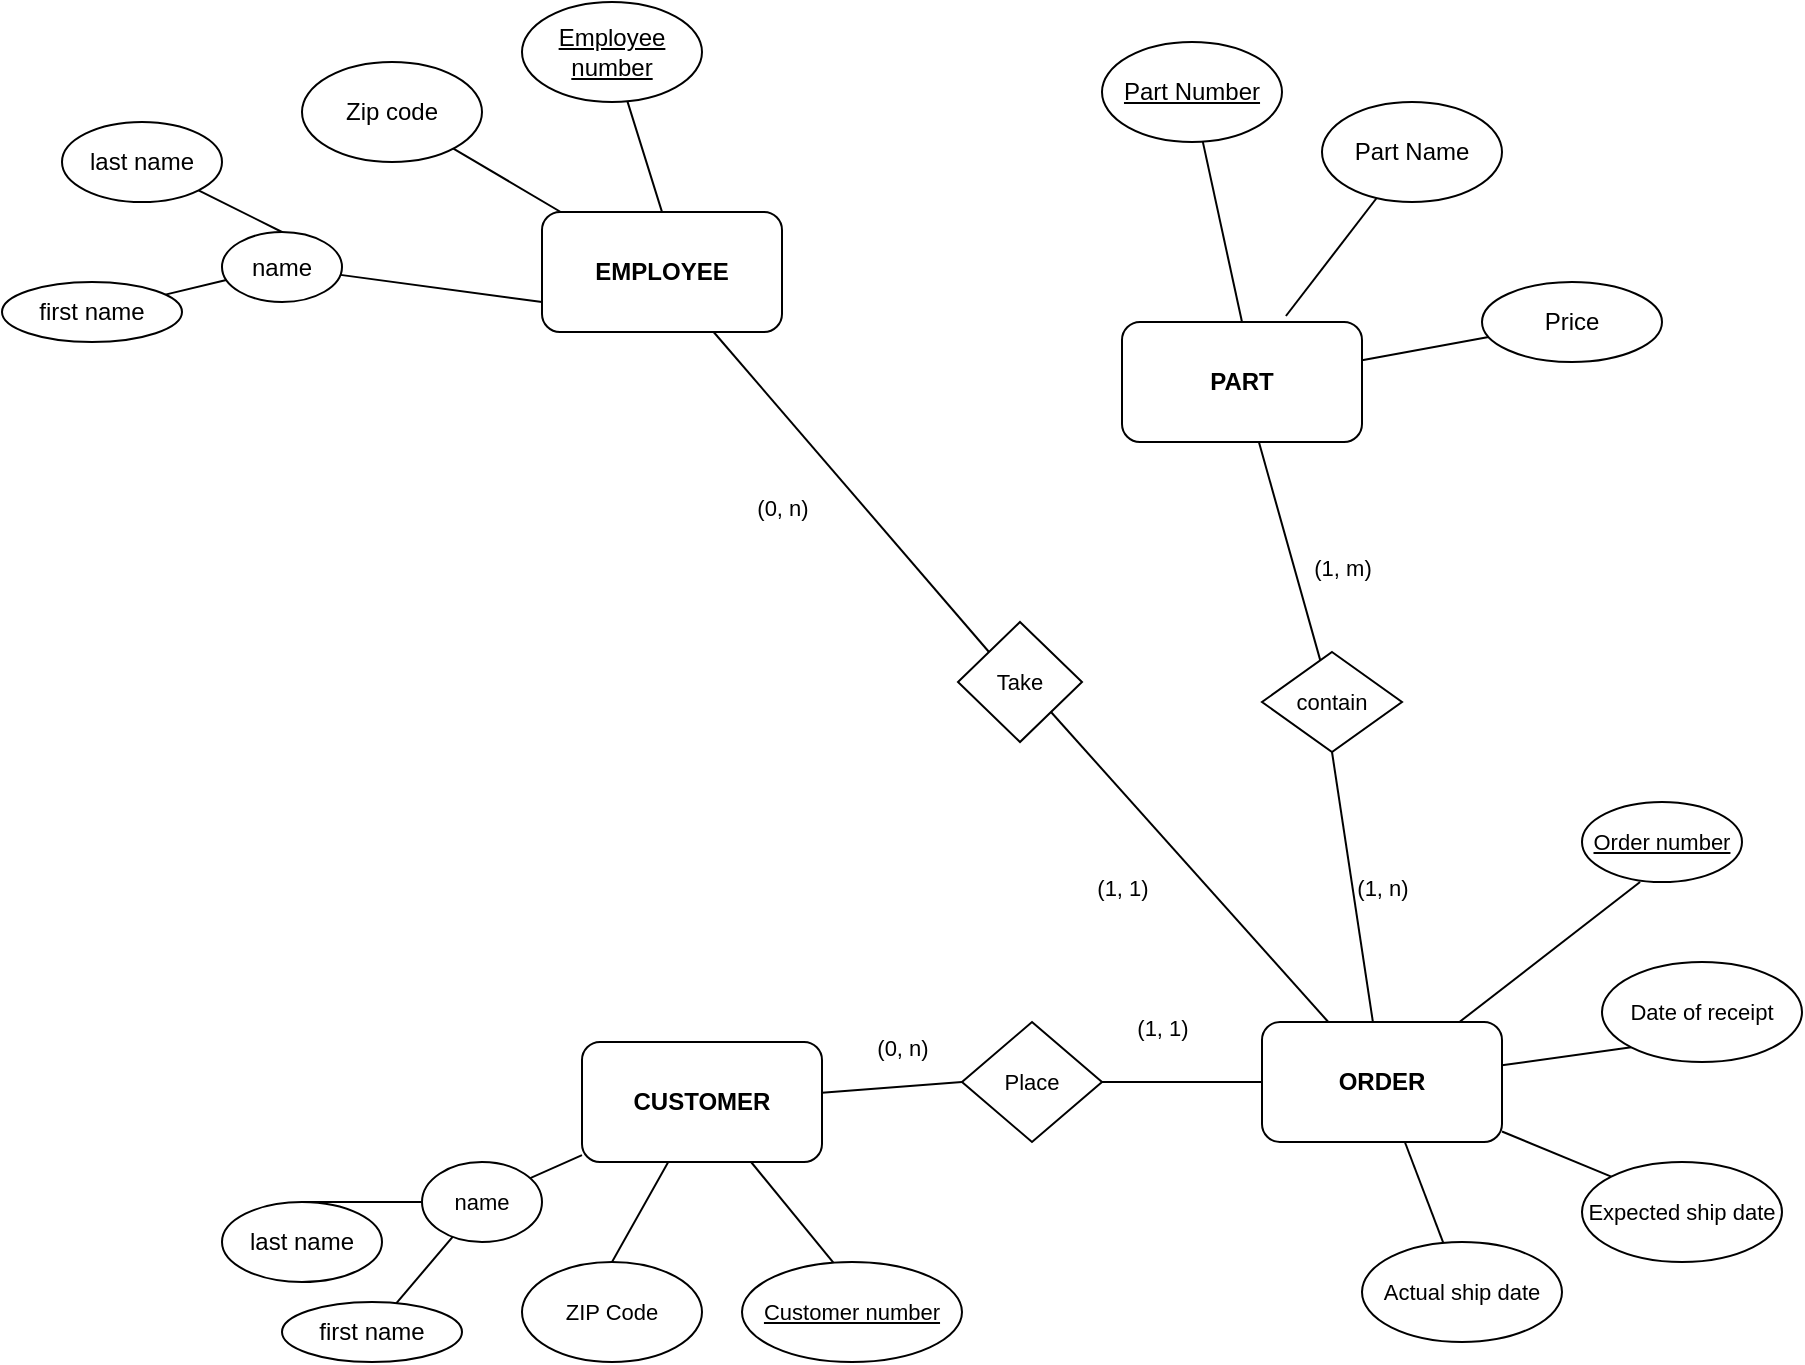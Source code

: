 <mxfile version="21.8.2" type="github">
  <diagram name="Page-1" id="Z6Z7MIp1uJDV5iuDduHF">
    <mxGraphModel dx="2045" dy="632" grid="1" gridSize="10" guides="1" tooltips="1" connect="1" arrows="1" fold="1" page="1" pageScale="1" pageWidth="850" pageHeight="1100" math="0" shadow="0">
      <root>
        <mxCell id="0" />
        <mxCell id="1" parent="0" />
        <mxCell id="78Z0Ar44ANG4WeFFWspV-45" style="edgeStyle=none;shape=connector;rounded=0;orthogonalLoop=1;jettySize=auto;html=1;entryX=0;entryY=0;entryDx=0;entryDy=0;labelBackgroundColor=default;strokeColor=default;fontFamily=Helvetica;fontSize=11;fontColor=default;endArrow=none;endFill=0;" parent="1" source="78Z0Ar44ANG4WeFFWspV-1" target="78Z0Ar44ANG4WeFFWspV-44" edge="1">
          <mxGeometry relative="1" as="geometry" />
        </mxCell>
        <mxCell id="78Z0Ar44ANG4WeFFWspV-1" value="EMPLOYEE" style="rounded=1;whiteSpace=wrap;html=1;fontStyle=1" parent="1" vertex="1">
          <mxGeometry x="190" y="305" width="120" height="60" as="geometry" />
        </mxCell>
        <mxCell id="78Z0Ar44ANG4WeFFWspV-49" style="edgeStyle=none;shape=connector;rounded=0;orthogonalLoop=1;jettySize=auto;html=1;labelBackgroundColor=default;strokeColor=default;fontFamily=Helvetica;fontSize=11;fontColor=default;endArrow=none;endFill=0;" parent="1" source="78Z0Ar44ANG4WeFFWspV-2" target="78Z0Ar44ANG4WeFFWspV-47" edge="1">
          <mxGeometry relative="1" as="geometry" />
        </mxCell>
        <mxCell id="78Z0Ar44ANG4WeFFWspV-2" value="PART" style="rounded=1;whiteSpace=wrap;html=1;fontStyle=1" parent="1" vertex="1">
          <mxGeometry x="480" y="360" width="120" height="60" as="geometry" />
        </mxCell>
        <mxCell id="78Z0Ar44ANG4WeFFWspV-34" style="edgeStyle=none;shape=connector;rounded=0;orthogonalLoop=1;jettySize=auto;html=1;entryX=0;entryY=1;entryDx=0;entryDy=0;labelBackgroundColor=default;strokeColor=default;fontFamily=Helvetica;fontSize=11;fontColor=default;endArrow=none;endFill=0;" parent="1" source="78Z0Ar44ANG4WeFFWspV-3" target="78Z0Ar44ANG4WeFFWspV-31" edge="1">
          <mxGeometry relative="1" as="geometry" />
        </mxCell>
        <mxCell id="78Z0Ar44ANG4WeFFWspV-35" style="edgeStyle=none;shape=connector;rounded=0;orthogonalLoop=1;jettySize=auto;html=1;entryX=0;entryY=0;entryDx=0;entryDy=0;labelBackgroundColor=default;strokeColor=default;fontFamily=Helvetica;fontSize=11;fontColor=default;endArrow=none;endFill=0;" parent="1" source="78Z0Ar44ANG4WeFFWspV-3" target="78Z0Ar44ANG4WeFFWspV-32" edge="1">
          <mxGeometry relative="1" as="geometry" />
        </mxCell>
        <mxCell id="78Z0Ar44ANG4WeFFWspV-36" style="edgeStyle=none;shape=connector;rounded=0;orthogonalLoop=1;jettySize=auto;html=1;labelBackgroundColor=default;strokeColor=default;fontFamily=Helvetica;fontSize=11;fontColor=default;endArrow=none;endFill=0;" parent="1" source="78Z0Ar44ANG4WeFFWspV-3" target="78Z0Ar44ANG4WeFFWspV-33" edge="1">
          <mxGeometry relative="1" as="geometry" />
        </mxCell>
        <mxCell id="78Z0Ar44ANG4WeFFWspV-37" style="edgeStyle=none;shape=connector;rounded=0;orthogonalLoop=1;jettySize=auto;html=1;entryX=0.363;entryY=1;entryDx=0;entryDy=0;entryPerimeter=0;labelBackgroundColor=default;strokeColor=default;fontFamily=Helvetica;fontSize=11;fontColor=default;endArrow=none;endFill=0;" parent="1" source="78Z0Ar44ANG4WeFFWspV-3" target="78Z0Ar44ANG4WeFFWspV-30" edge="1">
          <mxGeometry relative="1" as="geometry" />
        </mxCell>
        <mxCell id="78Z0Ar44ANG4WeFFWspV-43" style="edgeStyle=none;shape=connector;rounded=0;orthogonalLoop=1;jettySize=auto;html=1;entryX=1;entryY=0.5;entryDx=0;entryDy=0;labelBackgroundColor=default;strokeColor=default;fontFamily=Helvetica;fontSize=11;fontColor=default;endArrow=none;endFill=0;" parent="1" source="78Z0Ar44ANG4WeFFWspV-3" target="78Z0Ar44ANG4WeFFWspV-41" edge="1">
          <mxGeometry relative="1" as="geometry" />
        </mxCell>
        <mxCell id="78Z0Ar44ANG4WeFFWspV-46" style="edgeStyle=none;shape=connector;rounded=0;orthogonalLoop=1;jettySize=auto;html=1;entryX=1;entryY=1;entryDx=0;entryDy=0;labelBackgroundColor=default;strokeColor=default;fontFamily=Helvetica;fontSize=11;fontColor=default;endArrow=none;endFill=0;" parent="1" source="78Z0Ar44ANG4WeFFWspV-3" target="78Z0Ar44ANG4WeFFWspV-44" edge="1">
          <mxGeometry relative="1" as="geometry" />
        </mxCell>
        <mxCell id="78Z0Ar44ANG4WeFFWspV-48" style="edgeStyle=none;shape=connector;rounded=0;orthogonalLoop=1;jettySize=auto;html=1;entryX=0.5;entryY=1;entryDx=0;entryDy=0;labelBackgroundColor=default;strokeColor=default;fontFamily=Helvetica;fontSize=11;fontColor=default;endArrow=none;endFill=0;" parent="1" source="78Z0Ar44ANG4WeFFWspV-3" target="78Z0Ar44ANG4WeFFWspV-47" edge="1">
          <mxGeometry relative="1" as="geometry" />
        </mxCell>
        <mxCell id="78Z0Ar44ANG4WeFFWspV-3" value="ORDER" style="rounded=1;whiteSpace=wrap;html=1;fontStyle=1" parent="1" vertex="1">
          <mxGeometry x="550" y="710" width="120" height="60" as="geometry" />
        </mxCell>
        <mxCell id="78Z0Ar44ANG4WeFFWspV-38" style="edgeStyle=none;shape=connector;rounded=0;orthogonalLoop=1;jettySize=auto;html=1;entryX=1;entryY=0;entryDx=0;entryDy=0;labelBackgroundColor=default;strokeColor=default;fontFamily=Helvetica;fontSize=11;fontColor=default;endArrow=none;endFill=0;" parent="1" source="78Z0Ar44ANG4WeFFWspV-4" edge="1">
          <mxGeometry relative="1" as="geometry">
            <mxPoint x="168.853" y="794.832" as="targetPoint" />
          </mxGeometry>
        </mxCell>
        <mxCell id="78Z0Ar44ANG4WeFFWspV-39" style="edgeStyle=none;shape=connector;rounded=0;orthogonalLoop=1;jettySize=auto;html=1;entryX=0.5;entryY=0;entryDx=0;entryDy=0;labelBackgroundColor=default;strokeColor=default;fontFamily=Helvetica;fontSize=11;fontColor=default;endArrow=none;endFill=0;" parent="1" source="78Z0Ar44ANG4WeFFWspV-4" target="78Z0Ar44ANG4WeFFWspV-29" edge="1">
          <mxGeometry relative="1" as="geometry" />
        </mxCell>
        <mxCell id="78Z0Ar44ANG4WeFFWspV-40" style="edgeStyle=none;shape=connector;rounded=0;orthogonalLoop=1;jettySize=auto;html=1;entryX=0.432;entryY=0.051;entryDx=0;entryDy=0;labelBackgroundColor=default;strokeColor=default;fontFamily=Helvetica;fontSize=11;fontColor=default;endArrow=none;endFill=0;entryPerimeter=0;" parent="1" source="78Z0Ar44ANG4WeFFWspV-4" target="78Z0Ar44ANG4WeFFWspV-26" edge="1">
          <mxGeometry relative="1" as="geometry" />
        </mxCell>
        <mxCell id="78Z0Ar44ANG4WeFFWspV-42" style="edgeStyle=none;shape=connector;rounded=0;orthogonalLoop=1;jettySize=auto;html=1;entryX=0;entryY=0.5;entryDx=0;entryDy=0;labelBackgroundColor=default;strokeColor=default;fontFamily=Helvetica;fontSize=11;fontColor=default;endArrow=none;endFill=0;" parent="1" source="78Z0Ar44ANG4WeFFWspV-4" target="78Z0Ar44ANG4WeFFWspV-41" edge="1">
          <mxGeometry relative="1" as="geometry" />
        </mxCell>
        <mxCell id="78Z0Ar44ANG4WeFFWspV-4" value="CUSTOMER" style="rounded=1;whiteSpace=wrap;html=1;fontStyle=1" parent="1" vertex="1">
          <mxGeometry x="210" y="720" width="120" height="60" as="geometry" />
        </mxCell>
        <mxCell id="78Z0Ar44ANG4WeFFWspV-17" style="edgeStyle=none;shape=connector;rounded=0;orthogonalLoop=1;jettySize=auto;html=1;entryX=0.5;entryY=0;entryDx=0;entryDy=0;labelBackgroundColor=default;strokeColor=default;fontFamily=Helvetica;fontSize=11;fontColor=default;endArrow=none;endFill=0;" parent="1" source="78Z0Ar44ANG4WeFFWspV-5" target="78Z0Ar44ANG4WeFFWspV-1" edge="1">
          <mxGeometry relative="1" as="geometry" />
        </mxCell>
        <mxCell id="78Z0Ar44ANG4WeFFWspV-5" value="Employee number" style="ellipse;whiteSpace=wrap;html=1;fontStyle=4" parent="1" vertex="1">
          <mxGeometry x="180" y="200" width="90" height="50" as="geometry" />
        </mxCell>
        <mxCell id="w6O3Mv3eSgcCr4Nbh0EF-6" style="edgeStyle=none;shape=connector;rounded=0;orthogonalLoop=1;jettySize=auto;html=1;labelBackgroundColor=default;strokeColor=default;align=center;verticalAlign=middle;fontFamily=Helvetica;fontSize=11;fontColor=default;endArrow=none;endFill=0;" edge="1" parent="1" source="78Z0Ar44ANG4WeFFWspV-11" target="w6O3Mv3eSgcCr4Nbh0EF-3">
          <mxGeometry relative="1" as="geometry" />
        </mxCell>
        <mxCell id="78Z0Ar44ANG4WeFFWspV-11" value="name" style="ellipse;whiteSpace=wrap;html=1;" parent="1" vertex="1">
          <mxGeometry x="30" y="315" width="60" height="35" as="geometry" />
        </mxCell>
        <mxCell id="78Z0Ar44ANG4WeFFWspV-16" style="edgeStyle=none;shape=connector;rounded=0;orthogonalLoop=1;jettySize=auto;html=1;entryX=0;entryY=0.75;entryDx=0;entryDy=0;labelBackgroundColor=default;strokeColor=default;fontFamily=Helvetica;fontSize=11;fontColor=default;endArrow=none;endFill=0;" parent="1" source="78Z0Ar44ANG4WeFFWspV-11" target="78Z0Ar44ANG4WeFFWspV-1" edge="1">
          <mxGeometry relative="1" as="geometry">
            <mxPoint x="80" y="340" as="sourcePoint" />
          </mxGeometry>
        </mxCell>
        <mxCell id="78Z0Ar44ANG4WeFFWspV-15" style="rounded=0;orthogonalLoop=1;jettySize=auto;html=1;endArrow=none;endFill=0;" parent="1" source="78Z0Ar44ANG4WeFFWspV-14" target="78Z0Ar44ANG4WeFFWspV-1" edge="1">
          <mxGeometry relative="1" as="geometry" />
        </mxCell>
        <mxCell id="78Z0Ar44ANG4WeFFWspV-14" value="Zip code" style="ellipse;whiteSpace=wrap;html=1;" parent="1" vertex="1">
          <mxGeometry x="70" y="230" width="90" height="50" as="geometry" />
        </mxCell>
        <mxCell id="78Z0Ar44ANG4WeFFWspV-22" style="edgeStyle=none;shape=connector;rounded=0;orthogonalLoop=1;jettySize=auto;html=1;entryX=0.5;entryY=0;entryDx=0;entryDy=0;labelBackgroundColor=default;strokeColor=default;fontFamily=Helvetica;fontSize=11;fontColor=default;endArrow=none;endFill=0;" parent="1" source="78Z0Ar44ANG4WeFFWspV-18" target="78Z0Ar44ANG4WeFFWspV-2" edge="1">
          <mxGeometry relative="1" as="geometry" />
        </mxCell>
        <mxCell id="78Z0Ar44ANG4WeFFWspV-18" value="Part Number" style="ellipse;whiteSpace=wrap;html=1;fontStyle=4" parent="1" vertex="1">
          <mxGeometry x="470" y="220" width="90" height="50" as="geometry" />
        </mxCell>
        <mxCell id="78Z0Ar44ANG4WeFFWspV-23" style="edgeStyle=none;shape=connector;rounded=0;orthogonalLoop=1;jettySize=auto;html=1;entryX=0.683;entryY=-0.05;entryDx=0;entryDy=0;entryPerimeter=0;labelBackgroundColor=default;strokeColor=default;fontFamily=Helvetica;fontSize=11;fontColor=default;endArrow=none;endFill=0;" parent="1" source="78Z0Ar44ANG4WeFFWspV-19" target="78Z0Ar44ANG4WeFFWspV-2" edge="1">
          <mxGeometry relative="1" as="geometry" />
        </mxCell>
        <mxCell id="78Z0Ar44ANG4WeFFWspV-19" value="Part Name" style="ellipse;whiteSpace=wrap;html=1;" parent="1" vertex="1">
          <mxGeometry x="580" y="250" width="90" height="50" as="geometry" />
        </mxCell>
        <mxCell id="78Z0Ar44ANG4WeFFWspV-25" style="edgeStyle=none;shape=connector;rounded=0;orthogonalLoop=1;jettySize=auto;html=1;labelBackgroundColor=default;strokeColor=default;fontFamily=Helvetica;fontSize=11;fontColor=default;endArrow=none;endFill=0;" parent="1" source="78Z0Ar44ANG4WeFFWspV-21" target="78Z0Ar44ANG4WeFFWspV-2" edge="1">
          <mxGeometry relative="1" as="geometry" />
        </mxCell>
        <mxCell id="78Z0Ar44ANG4WeFFWspV-21" value="Price" style="ellipse;whiteSpace=wrap;html=1;" parent="1" vertex="1">
          <mxGeometry x="660" y="340" width="90" height="40" as="geometry" />
        </mxCell>
        <mxCell id="78Z0Ar44ANG4WeFFWspV-26" value="Customer number" style="ellipse;whiteSpace=wrap;html=1;fontFamily=Helvetica;fontSize=11;fontColor=default;fontStyle=4" parent="1" vertex="1">
          <mxGeometry x="290" y="830" width="110" height="50" as="geometry" />
        </mxCell>
        <mxCell id="w6O3Mv3eSgcCr4Nbh0EF-9" style="edgeStyle=none;shape=connector;rounded=0;orthogonalLoop=1;jettySize=auto;html=1;entryX=0.5;entryY=0;entryDx=0;entryDy=0;labelBackgroundColor=default;strokeColor=default;align=center;verticalAlign=middle;fontFamily=Helvetica;fontSize=11;fontColor=default;endArrow=none;endFill=0;" edge="1" parent="1" source="78Z0Ar44ANG4WeFFWspV-27" target="w6O3Mv3eSgcCr4Nbh0EF-7">
          <mxGeometry relative="1" as="geometry" />
        </mxCell>
        <mxCell id="w6O3Mv3eSgcCr4Nbh0EF-10" style="edgeStyle=none;shape=connector;rounded=0;orthogonalLoop=1;jettySize=auto;html=1;labelBackgroundColor=default;strokeColor=default;align=center;verticalAlign=middle;fontFamily=Helvetica;fontSize=11;fontColor=default;endArrow=none;endFill=0;" edge="1" parent="1" source="78Z0Ar44ANG4WeFFWspV-27" target="w6O3Mv3eSgcCr4Nbh0EF-8">
          <mxGeometry relative="1" as="geometry" />
        </mxCell>
        <mxCell id="78Z0Ar44ANG4WeFFWspV-27" value="name" style="ellipse;whiteSpace=wrap;html=1;fontFamily=Helvetica;fontSize=11;fontColor=default;" parent="1" vertex="1">
          <mxGeometry x="130" y="780" width="60" height="40" as="geometry" />
        </mxCell>
        <mxCell id="78Z0Ar44ANG4WeFFWspV-29" value="ZIP Code" style="ellipse;whiteSpace=wrap;html=1;fontFamily=Helvetica;fontSize=11;fontColor=default;" parent="1" vertex="1">
          <mxGeometry x="180" y="830" width="90" height="50" as="geometry" />
        </mxCell>
        <mxCell id="78Z0Ar44ANG4WeFFWspV-30" value="Order number" style="ellipse;whiteSpace=wrap;html=1;fontFamily=Helvetica;fontSize=11;fontColor=default;fontStyle=4" parent="1" vertex="1">
          <mxGeometry x="710" y="600" width="80" height="40" as="geometry" />
        </mxCell>
        <mxCell id="78Z0Ar44ANG4WeFFWspV-31" value="Date of receipt" style="ellipse;whiteSpace=wrap;html=1;fontFamily=Helvetica;fontSize=11;fontColor=default;" parent="1" vertex="1">
          <mxGeometry x="720" y="680" width="100" height="50" as="geometry" />
        </mxCell>
        <mxCell id="78Z0Ar44ANG4WeFFWspV-32" value="Expected ship date" style="ellipse;whiteSpace=wrap;html=1;fontFamily=Helvetica;fontSize=11;fontColor=default;" parent="1" vertex="1">
          <mxGeometry x="710" y="780" width="100" height="50" as="geometry" />
        </mxCell>
        <mxCell id="78Z0Ar44ANG4WeFFWspV-33" value="Actual ship date" style="ellipse;whiteSpace=wrap;html=1;fontFamily=Helvetica;fontSize=11;fontColor=default;" parent="1" vertex="1">
          <mxGeometry x="600" y="820" width="100" height="50" as="geometry" />
        </mxCell>
        <mxCell id="78Z0Ar44ANG4WeFFWspV-41" value="Place" style="rhombus;whiteSpace=wrap;html=1;fontFamily=Helvetica;fontSize=11;fontColor=default;" parent="1" vertex="1">
          <mxGeometry x="400" y="710" width="70" height="60" as="geometry" />
        </mxCell>
        <mxCell id="78Z0Ar44ANG4WeFFWspV-44" value="Take" style="rhombus;whiteSpace=wrap;html=1;fontFamily=Helvetica;fontSize=11;fontColor=default;" parent="1" vertex="1">
          <mxGeometry x="398" y="510" width="62" height="60" as="geometry" />
        </mxCell>
        <mxCell id="78Z0Ar44ANG4WeFFWspV-47" value="contain" style="rhombus;whiteSpace=wrap;html=1;fontFamily=Helvetica;fontSize=11;fontColor=default;" parent="1" vertex="1">
          <mxGeometry x="550" y="525" width="70" height="50" as="geometry" />
        </mxCell>
        <mxCell id="78Z0Ar44ANG4WeFFWspV-50" value="(0, n)" style="text;html=1;align=center;verticalAlign=middle;resizable=0;points=[];autosize=1;strokeColor=none;fillColor=none;fontSize=11;fontFamily=Helvetica;fontColor=default;" parent="1" vertex="1">
          <mxGeometry x="285" y="438" width="50" height="30" as="geometry" />
        </mxCell>
        <mxCell id="78Z0Ar44ANG4WeFFWspV-51" value="(1, 1)" style="text;html=1;align=center;verticalAlign=middle;resizable=0;points=[];autosize=1;strokeColor=none;fillColor=none;fontSize=11;fontFamily=Helvetica;fontColor=default;" parent="1" vertex="1">
          <mxGeometry x="455" y="628" width="50" height="30" as="geometry" />
        </mxCell>
        <mxCell id="78Z0Ar44ANG4WeFFWspV-52" value="(1, 1)" style="text;html=1;align=center;verticalAlign=middle;resizable=0;points=[];autosize=1;strokeColor=none;fillColor=none;fontSize=11;fontFamily=Helvetica;fontColor=default;" parent="1" vertex="1">
          <mxGeometry x="475" y="698" width="50" height="30" as="geometry" />
        </mxCell>
        <mxCell id="78Z0Ar44ANG4WeFFWspV-53" value="(0, n)" style="text;html=1;align=center;verticalAlign=middle;resizable=0;points=[];autosize=1;strokeColor=none;fillColor=none;fontSize=11;fontFamily=Helvetica;fontColor=default;" parent="1" vertex="1">
          <mxGeometry x="345" y="708" width="50" height="30" as="geometry" />
        </mxCell>
        <mxCell id="78Z0Ar44ANG4WeFFWspV-54" value="(1, n)" style="text;html=1;align=center;verticalAlign=middle;resizable=0;points=[];autosize=1;strokeColor=none;fillColor=none;fontSize=11;fontFamily=Helvetica;fontColor=default;" parent="1" vertex="1">
          <mxGeometry x="585" y="628" width="50" height="30" as="geometry" />
        </mxCell>
        <mxCell id="78Z0Ar44ANG4WeFFWspV-55" value="(1, m)" style="text;html=1;align=center;verticalAlign=middle;resizable=0;points=[];autosize=1;strokeColor=none;fillColor=none;fontSize=11;fontFamily=Helvetica;fontColor=default;" parent="1" vertex="1">
          <mxGeometry x="565" y="468" width="50" height="30" as="geometry" />
        </mxCell>
        <mxCell id="w6O3Mv3eSgcCr4Nbh0EF-4" style="rounded=0;orthogonalLoop=1;jettySize=auto;html=1;entryX=0.5;entryY=0;entryDx=0;entryDy=0;endArrow=none;endFill=0;" edge="1" parent="1" source="w6O3Mv3eSgcCr4Nbh0EF-2" target="78Z0Ar44ANG4WeFFWspV-11">
          <mxGeometry relative="1" as="geometry" />
        </mxCell>
        <mxCell id="w6O3Mv3eSgcCr4Nbh0EF-2" value="last name" style="ellipse;whiteSpace=wrap;html=1;" vertex="1" parent="1">
          <mxGeometry x="-50" y="260" width="80" height="40" as="geometry" />
        </mxCell>
        <mxCell id="w6O3Mv3eSgcCr4Nbh0EF-3" value="first name" style="ellipse;whiteSpace=wrap;html=1;" vertex="1" parent="1">
          <mxGeometry x="-80" y="340" width="90" height="30" as="geometry" />
        </mxCell>
        <mxCell id="w6O3Mv3eSgcCr4Nbh0EF-7" value="last name" style="ellipse;whiteSpace=wrap;html=1;" vertex="1" parent="1">
          <mxGeometry x="30" y="800" width="80" height="40" as="geometry" />
        </mxCell>
        <mxCell id="w6O3Mv3eSgcCr4Nbh0EF-8" value="first name" style="ellipse;whiteSpace=wrap;html=1;" vertex="1" parent="1">
          <mxGeometry x="60" y="850" width="90" height="30" as="geometry" />
        </mxCell>
      </root>
    </mxGraphModel>
  </diagram>
</mxfile>
